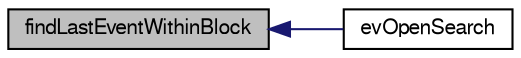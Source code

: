 digraph "findLastEventWithinBlock"
{
  bgcolor="transparent";
  edge [fontname="FreeSans",fontsize="10",labelfontname="FreeSans",labelfontsize="10"];
  node [fontname="FreeSans",fontsize="10",shape=record];
  rankdir="LR";
  Node1 [label="findLastEventWithinBlock",height=0.2,width=0.4,color="black", fillcolor="grey75", style="filled" fontcolor="black"];
  Node1 -> Node2 [dir="back",color="midnightblue",fontsize="10",style="solid",fontname="FreeSans"];
  Node2 [label="evOpenSearch",height=0.2,width=0.4,color="black",URL="$d9/dca/evio_8c.html#a474d0f717485e2365cea6cd877db6819"];
}
